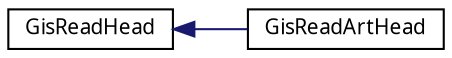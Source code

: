digraph "Grafische Darstellung der Klassenhierarchie"
{
  edge [fontname="Sans",fontsize="10",labelfontname="Sans",labelfontsize="10"];
  node [fontname="Sans",fontsize="10",shape=record];
  rankdir="LR";
  Node0 [label="GisReadHead",height=0.2,width=0.4,color="black", fillcolor="white", style="filled",URL="$d9/d81/classGisReadHead.html"];
  Node0 -> Node1 [dir="back",color="midnightblue",fontsize="10",style="solid",fontname="Sans"];
  Node1 [label="GisReadArtHead",height=0.2,width=0.4,color="black", fillcolor="white", style="filled",URL="$d4/d4c/classGisReadArtHead.html"];
}

